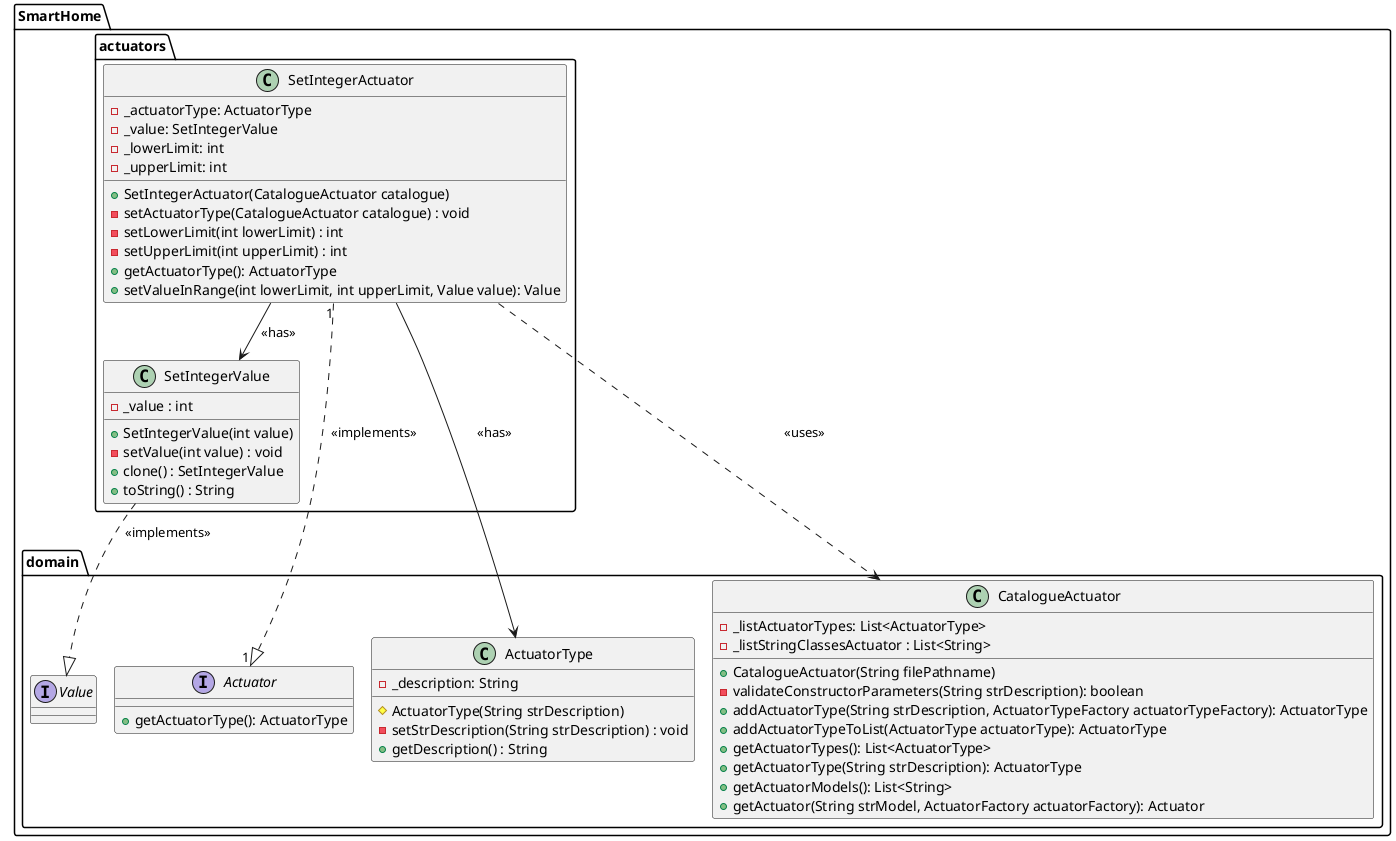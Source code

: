 @startuml
!pragma layout smetana

package SmartHome.actuators {

  class SetIntegerActuator {
    - _actuatorType: ActuatorType
    - _value: SetIntegerValue
    - _lowerLimit: int
    - _upperLimit: int
    + SetIntegerActuator(CatalogueActuator catalogue)
    - setActuatorType(CatalogueActuator catalogue) : void
    - setLowerLimit(int lowerLimit) : int
    - setUpperLimit(int upperLimit) : int
    + getActuatorType(): ActuatorType
    + setValueInRange(int lowerLimit, int upperLimit, Value value): Value

  }

  class SetIntegerValue {
    - _value : int
    + SetIntegerValue(int value)
    - setValue(int value) : void
    + clone() : SetIntegerValue
    + toString() : String
  }

}

package SmartHome.domain {

  interface Actuator {
        + getActuatorType(): ActuatorType
  }

  interface Value {
  }

  class ActuatorType {
    - _description: String
    # ActuatorType(String strDescription)
    - setStrDescription(String strDescription) : void
    + getDescription() : String
  }

 class CatalogueActuator {
    - _listActuatorTypes: List<ActuatorType>
    - _listStringClassesActuator : List<String>
    + CatalogueActuator(String filePathname)
    - validateConstructorParameters(String strDescription): boolean
    + addActuatorType(String strDescription, ActuatorTypeFactory actuatorTypeFactory): ActuatorType
    + addActuatorTypeToList(ActuatorType actuatorType): ActuatorType
    + getActuatorTypes(): List<ActuatorType>
    + getActuatorType(String strDescription): ActuatorType
    + getActuatorModels(): List<String>
    + getActuator(String strModel, ActuatorFactory actuatorFactory): Actuator
  }


}

SmartHome.actuators.SetIntegerActuator "1" ..|>  "1" SmartHome.domain.Actuator : <<implements>>
SmartHome.actuators.SetIntegerActuator --> SmartHome.domain.ActuatorType : <<has>>
SmartHome.actuators.SetIntegerActuator --> SmartHome.actuators.SetIntegerValue : <<has>>
SmartHome.actuators.SetIntegerValue ..|> SmartHome.domain.Value : <<implements>>
SmartHome.actuators.SetIntegerActuator ..> SmartHome.domain.CatalogueActuator : <<uses>>

@enduml
